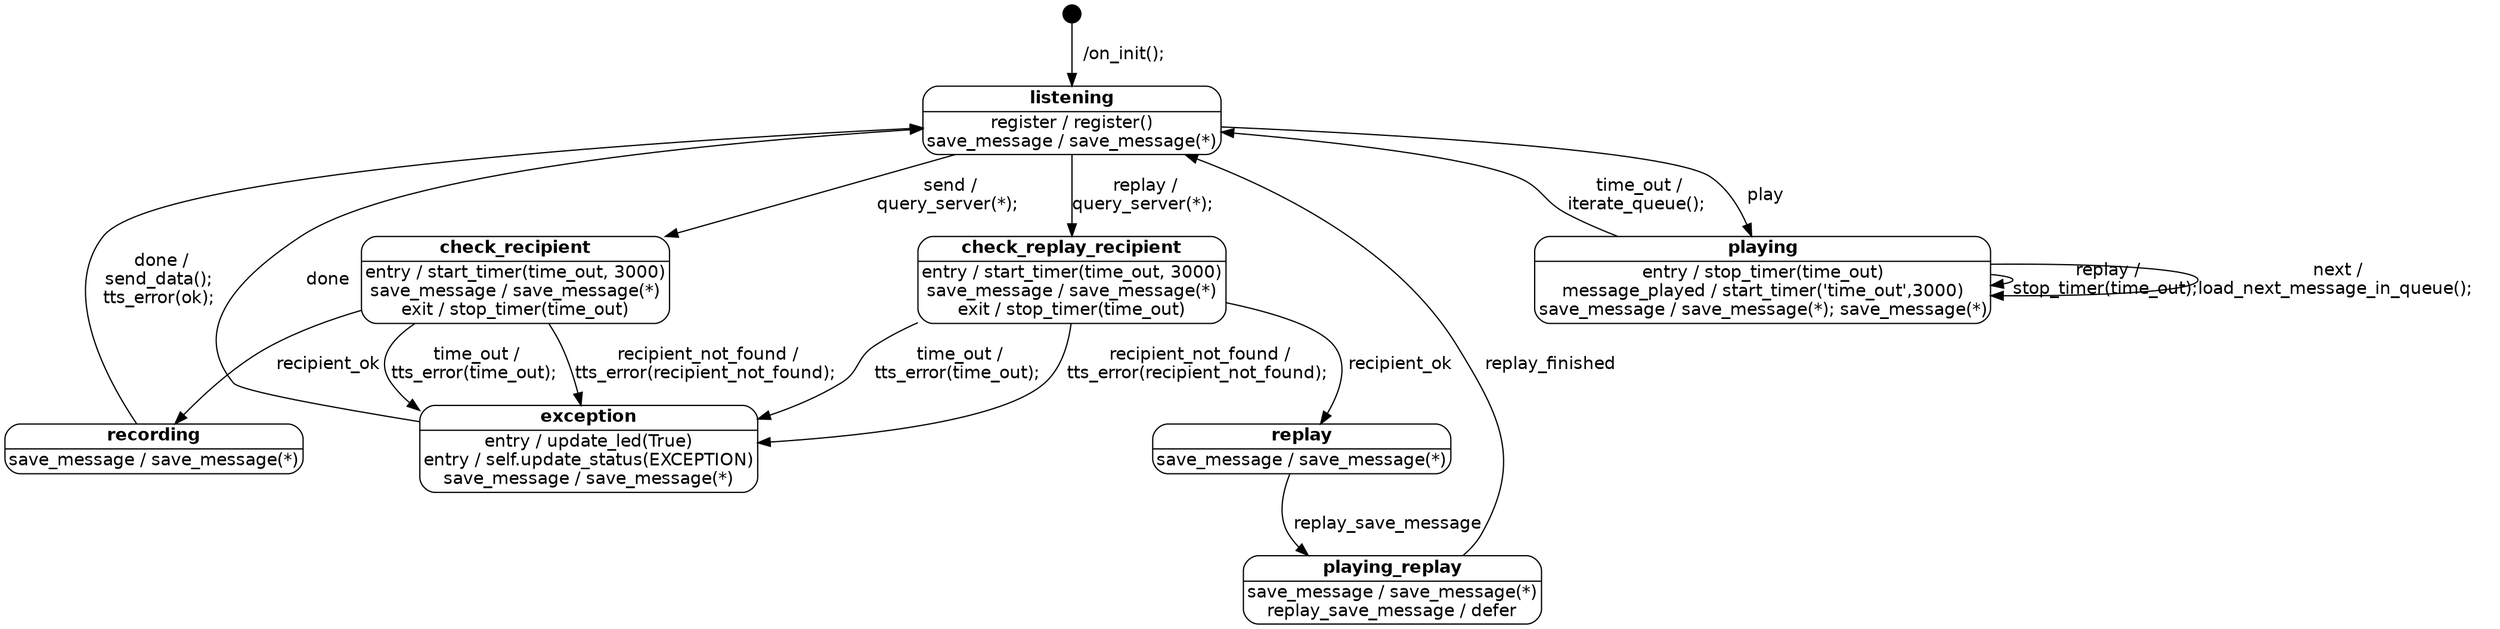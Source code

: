 digraph G {
node [shape=box style=rounded fontname=Helvetica];
edge [ fontname=Helvetica ];
initial [shape=point width=0.2];
listening [shape=plaintext margin=0 label=<<TABLE BORDER="1" CELLBORDER="0" CELLSPACING="0" STYLE="ROUNDED"><TR><TD><B>listening</B></TD></TR>
<HR/><TR><TD ALIGN="LEFT">register / register()<BR/>save_message / save_message(*)<BR/></TD></TR></TABLE>>];check_recipient [shape=plaintext margin=0 label=<<TABLE BORDER="1" CELLBORDER="0" CELLSPACING="0" STYLE="ROUNDED"><TR><TD><B>check_recipient</B></TD></TR>
<HR/><TR><TD ALIGN="LEFT">entry / start_timer(time_out, 3000)<BR/>save_message / save_message(*)<BR/>exit / stop_timer(time_out)<BR/></TD></TR></TABLE>>];check_replay_recipient [shape=plaintext margin=0 label=<<TABLE BORDER="1" CELLBORDER="0" CELLSPACING="0" STYLE="ROUNDED"><TR><TD><B>check_replay_recipient</B></TD></TR>
<HR/><TR><TD ALIGN="LEFT">entry / start_timer(time_out, 3000)<BR/>save_message / save_message(*)<BR/>exit / stop_timer(time_out)<BR/></TD></TR></TABLE>>];replay [shape=plaintext margin=0 label=<<TABLE BORDER="1" CELLBORDER="0" CELLSPACING="0" STYLE="ROUNDED"><TR><TD><B>replay</B></TD></TR>
<HR/><TR><TD ALIGN="LEFT">save_message / save_message(*)<BR/></TD></TR></TABLE>>];playing_replay [shape=plaintext margin=0 label=<<TABLE BORDER="1" CELLBORDER="0" CELLSPACING="0" STYLE="ROUNDED"><TR><TD><B>playing_replay</B></TD></TR>
<HR/><TR><TD ALIGN="LEFT">save_message / save_message(*)<BR/>replay_save_message / defer<BR/></TD></TR></TABLE>>];playing [shape=plaintext margin=0 label=<<TABLE BORDER="1" CELLBORDER="0" CELLSPACING="0" STYLE="ROUNDED"><TR><TD><B>playing</B></TD></TR>
<HR/><TR><TD ALIGN="LEFT">entry / stop_timer(time_out)<BR/>message_played / start_timer('time_out',3000)<BR/>save_message / save_message(*); save_message(*)<BR/></TD></TR></TABLE>>];recording [shape=plaintext margin=0 label=<<TABLE BORDER="1" CELLBORDER="0" CELLSPACING="0" STYLE="ROUNDED"><TR><TD><B>recording</B></TD></TR>
<HR/><TR><TD ALIGN="LEFT">save_message / save_message(*)<BR/></TD></TR></TABLE>>];exception [shape=plaintext margin=0 label=<<TABLE BORDER="1" CELLBORDER="0" CELLSPACING="0" STYLE="ROUNDED"><TR><TD><B>exception</B></TD></TR>
<HR/><TR><TD ALIGN="LEFT">entry / update_led(True)<BR/>entry / self.update_status(EXCEPTION)<BR/>save_message / save_message(*)<BR/></TD></TR></TABLE>>];initial -> listening [label="  /on_init();\n"]
listening -> playing [label=" play"]
playing -> playing [label=" replay /\nstop_timer(time_out);\n"]
playing -> playing [label=" next /\nload_next_message_in_queue();\n"]
playing -> listening [label=" time_out /\niterate_queue();\n"]
listening -> check_replay_recipient [label=" replay /\nquery_server(*);\n"]
check_replay_recipient -> exception [label=" recipient_not_found /\ntts_error(recipient_not_found);\n"]
check_replay_recipient -> exception [label=" time_out /\ntts_error(time_out);\n"]
check_replay_recipient -> replay [label=" recipient_ok"]
replay -> playing_replay [label=" replay_save_message"]
playing_replay -> listening [label=" replay_finished"]
listening -> check_recipient [label=" send /\nquery_server(*);\n"]
check_recipient -> exception [label=" recipient_not_found /\ntts_error(recipient_not_found);\n"]
check_recipient -> exception [label=" time_out /\ntts_error(time_out);\n"]
check_recipient -> recording [label=" recipient_ok"]
recording -> listening [label=" done /\nsend_data();\ntts_error(ok);\n"]
exception -> listening [label=" done"]
}